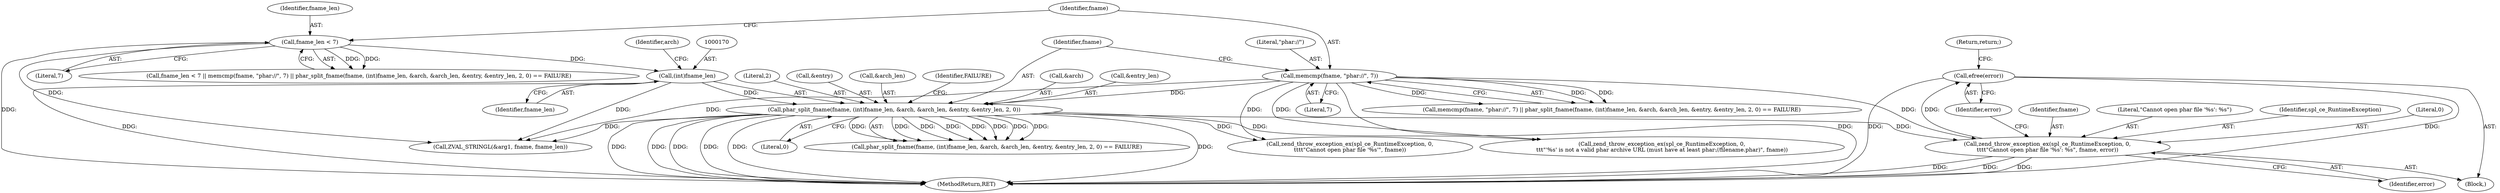 digraph "0_php_1e9b175204e3286d64dfd6c9f09151c31b5e099a_16@pointer" {
"1000217" [label="(Call,efree(error))"];
"1000211" [label="(Call,zend_throw_exception_ex(spl_ce_RuntimeException, 0,\n\t\t\t\t\"Cannot open phar file '%s': %s\", fname, error))"];
"1000167" [label="(Call,phar_split_fname(fname, (int)fname_len, &arch, &arch_len, &entry, &entry_len, 2, 0))"];
"1000162" [label="(Call,memcmp(fname, \"phar://\", 7))"];
"1000169" [label="(Call,(int)fname_len)"];
"1000158" [label="(Call,fname_len < 7)"];
"1000160" [label="(Literal,7)"];
"1000157" [label="(Call,fname_len < 7 || memcmp(fname, \"phar://\", 7) || phar_split_fname(fname, (int)fname_len, &arch, &arch_len, &entry, &entry_len, 2, 0) == FAILURE)"];
"1000211" [label="(Call,zend_throw_exception_ex(spl_ce_RuntimeException, 0,\n\t\t\t\t\"Cannot open phar file '%s': %s\", fname, error))"];
"1000216" [label="(Identifier,error)"];
"1000172" [label="(Call,&arch)"];
"1000158" [label="(Call,fname_len < 7)"];
"1000178" [label="(Call,&entry_len)"];
"1000218" [label="(Identifier,error)"];
"1000168" [label="(Identifier,fname)"];
"1000180" [label="(Literal,2)"];
"1000221" [label="(Call,zend_throw_exception_ex(spl_ce_RuntimeException, 0,\n\t\t\t\t\"Cannot open phar file '%s'\", fname))"];
"1000164" [label="(Literal,\"phar://\")"];
"1000162" [label="(Call,memcmp(fname, \"phar://\", 7))"];
"1000171" [label="(Identifier,fname_len)"];
"1000169" [label="(Call,(int)fname_len)"];
"1000215" [label="(Identifier,fname)"];
"1000176" [label="(Call,&entry)"];
"1000161" [label="(Call,memcmp(fname, \"phar://\", 7) || phar_split_fname(fname, (int)fname_len, &arch, &arch_len, &entry, &entry_len, 2, 0) == FAILURE)"];
"1000214" [label="(Literal,\"Cannot open phar file '%s': %s\")"];
"1000212" [label="(Identifier,spl_ce_RuntimeException)"];
"1000174" [label="(Call,&arch_len)"];
"1000269" [label="(Call,ZVAL_STRINGL(&arg1, fname, fname_len))"];
"1000181" [label="(Literal,0)"];
"1000210" [label="(Block,)"];
"1000184" [label="(Call,zend_throw_exception_ex(spl_ce_RuntimeException, 0,\n\t\t\t\"'%s' is not a valid phar archive URL (must have at least phar://filename.phar)\", fname))"];
"1000159" [label="(Identifier,fname_len)"];
"1000226" [label="(Return,return;)"];
"1000217" [label="(Call,efree(error))"];
"1000213" [label="(Literal,0)"];
"1000163" [label="(Identifier,fname)"];
"1000182" [label="(Identifier,FAILURE)"];
"1000166" [label="(Call,phar_split_fname(fname, (int)fname_len, &arch, &arch_len, &entry, &entry_len, 2, 0) == FAILURE)"];
"1000165" [label="(Literal,7)"];
"1000173" [label="(Identifier,arch)"];
"1000167" [label="(Call,phar_split_fname(fname, (int)fname_len, &arch, &arch_len, &entry, &entry_len, 2, 0))"];
"1000289" [label="(MethodReturn,RET)"];
"1000217" -> "1000210"  [label="AST: "];
"1000217" -> "1000218"  [label="CFG: "];
"1000218" -> "1000217"  [label="AST: "];
"1000226" -> "1000217"  [label="CFG: "];
"1000217" -> "1000289"  [label="DDG: "];
"1000217" -> "1000289"  [label="DDG: "];
"1000211" -> "1000217"  [label="DDG: "];
"1000211" -> "1000210"  [label="AST: "];
"1000211" -> "1000216"  [label="CFG: "];
"1000212" -> "1000211"  [label="AST: "];
"1000213" -> "1000211"  [label="AST: "];
"1000214" -> "1000211"  [label="AST: "];
"1000215" -> "1000211"  [label="AST: "];
"1000216" -> "1000211"  [label="AST: "];
"1000218" -> "1000211"  [label="CFG: "];
"1000211" -> "1000289"  [label="DDG: "];
"1000211" -> "1000289"  [label="DDG: "];
"1000211" -> "1000289"  [label="DDG: "];
"1000167" -> "1000211"  [label="DDG: "];
"1000162" -> "1000211"  [label="DDG: "];
"1000167" -> "1000166"  [label="AST: "];
"1000167" -> "1000181"  [label="CFG: "];
"1000168" -> "1000167"  [label="AST: "];
"1000169" -> "1000167"  [label="AST: "];
"1000172" -> "1000167"  [label="AST: "];
"1000174" -> "1000167"  [label="AST: "];
"1000176" -> "1000167"  [label="AST: "];
"1000178" -> "1000167"  [label="AST: "];
"1000180" -> "1000167"  [label="AST: "];
"1000181" -> "1000167"  [label="AST: "];
"1000182" -> "1000167"  [label="CFG: "];
"1000167" -> "1000289"  [label="DDG: "];
"1000167" -> "1000289"  [label="DDG: "];
"1000167" -> "1000289"  [label="DDG: "];
"1000167" -> "1000289"  [label="DDG: "];
"1000167" -> "1000289"  [label="DDG: "];
"1000167" -> "1000289"  [label="DDG: "];
"1000167" -> "1000166"  [label="DDG: "];
"1000167" -> "1000166"  [label="DDG: "];
"1000167" -> "1000166"  [label="DDG: "];
"1000167" -> "1000166"  [label="DDG: "];
"1000167" -> "1000166"  [label="DDG: "];
"1000167" -> "1000166"  [label="DDG: "];
"1000167" -> "1000166"  [label="DDG: "];
"1000167" -> "1000166"  [label="DDG: "];
"1000162" -> "1000167"  [label="DDG: "];
"1000169" -> "1000167"  [label="DDG: "];
"1000167" -> "1000184"  [label="DDG: "];
"1000167" -> "1000221"  [label="DDG: "];
"1000167" -> "1000269"  [label="DDG: "];
"1000162" -> "1000161"  [label="AST: "];
"1000162" -> "1000165"  [label="CFG: "];
"1000163" -> "1000162"  [label="AST: "];
"1000164" -> "1000162"  [label="AST: "];
"1000165" -> "1000162"  [label="AST: "];
"1000168" -> "1000162"  [label="CFG: "];
"1000161" -> "1000162"  [label="CFG: "];
"1000162" -> "1000289"  [label="DDG: "];
"1000162" -> "1000161"  [label="DDG: "];
"1000162" -> "1000161"  [label="DDG: "];
"1000162" -> "1000161"  [label="DDG: "];
"1000162" -> "1000184"  [label="DDG: "];
"1000162" -> "1000221"  [label="DDG: "];
"1000162" -> "1000269"  [label="DDG: "];
"1000169" -> "1000171"  [label="CFG: "];
"1000170" -> "1000169"  [label="AST: "];
"1000171" -> "1000169"  [label="AST: "];
"1000173" -> "1000169"  [label="CFG: "];
"1000169" -> "1000289"  [label="DDG: "];
"1000158" -> "1000169"  [label="DDG: "];
"1000169" -> "1000269"  [label="DDG: "];
"1000158" -> "1000157"  [label="AST: "];
"1000158" -> "1000160"  [label="CFG: "];
"1000159" -> "1000158"  [label="AST: "];
"1000160" -> "1000158"  [label="AST: "];
"1000163" -> "1000158"  [label="CFG: "];
"1000157" -> "1000158"  [label="CFG: "];
"1000158" -> "1000289"  [label="DDG: "];
"1000158" -> "1000157"  [label="DDG: "];
"1000158" -> "1000157"  [label="DDG: "];
"1000158" -> "1000269"  [label="DDG: "];
}
